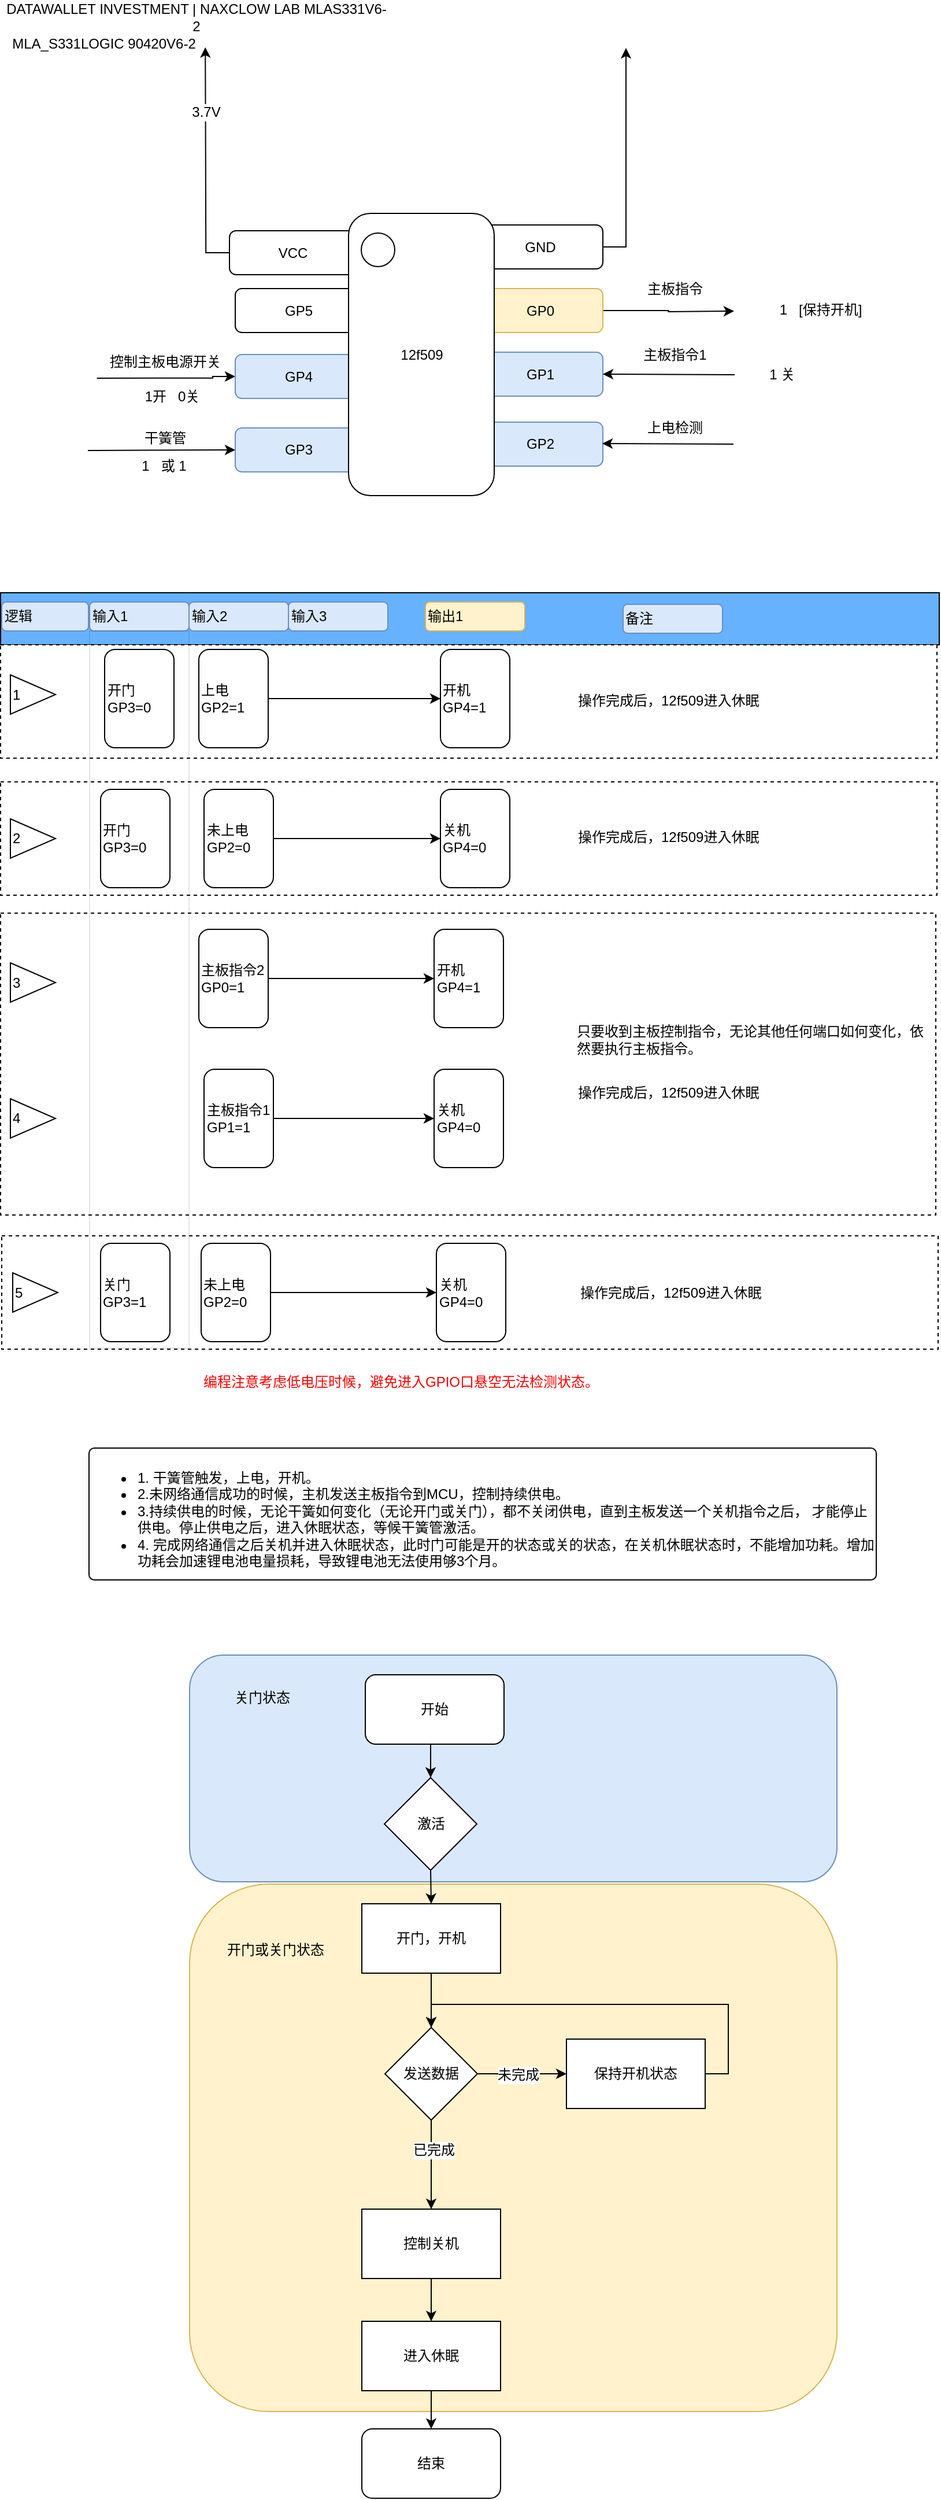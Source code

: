 <mxfile version="10.6.3" type="github"><diagram id="Xo4zGjJ7ZcX44FIeGbox" name="Page-1"><mxGraphModel dx="744" dy="438" grid="0" gridSize="10" guides="1" tooltips="1" connect="1" arrows="1" fold="1" page="1" pageScale="1" pageWidth="827" pageHeight="2500" background="#ffffff" math="0" shadow="0"><root><mxCell id="0"/><mxCell id="1" parent="0"/><mxCell id="-ZDEWKCSgK4aVQdzyGV3-27" value="" style="rounded=1;whiteSpace=wrap;html=1;align=center;fillColor=#dae8fc;strokeColor=#6c8ebf;" vertex="1" parent="1"><mxGeometry x="167" y="1457" width="560" height="196" as="geometry"/></mxCell><mxCell id="-ZDEWKCSgK4aVQdzyGV3-26" value="" style="rounded=1;whiteSpace=wrap;html=1;align=center;fillColor=#fff2cc;strokeColor=#d6b656;" vertex="1" parent="1"><mxGeometry x="167" y="1655" width="560" height="456" as="geometry"/></mxCell><mxCell id="wzxUXVamWLsgUI1HVRW6-111" value="" style="rounded=0;whiteSpace=wrap;html=1;strokeColor=#000000;fontColor=#000000;align=left;fillColor=#66B2FF;" parent="1" vertex="1"><mxGeometry x="3.5" y="538.5" width="812" height="45" as="geometry"/></mxCell><mxCell id="wzxUXVamWLsgUI1HVRW6-102" value="" style="rounded=0;whiteSpace=wrap;html=1;dashed=1;align=left;" parent="1" vertex="1"><mxGeometry x="4.5" y="1094.5" width="810" height="98" as="geometry"/></mxCell><mxCell id="wzxUXVamWLsgUI1HVRW6-101" value="" style="rounded=0;whiteSpace=wrap;html=1;dashed=1;align=left;" parent="1" vertex="1"><mxGeometry x="3.5" y="702" width="810" height="98" as="geometry"/></mxCell><mxCell id="wzxUXVamWLsgUI1HVRW6-100" value="" style="rounded=0;whiteSpace=wrap;html=1;dashed=1;align=left;" parent="1" vertex="1"><mxGeometry x="3.5" y="583.5" width="810" height="98" as="geometry"/></mxCell><mxCell id="wzxUXVamWLsgUI1HVRW6-99" value="" style="rounded=0;whiteSpace=wrap;html=1;align=left;dashed=1;" parent="1" vertex="1"><mxGeometry x="3.5" y="815.5" width="809" height="261" as="geometry"/></mxCell><mxCell id="wzxUXVamWLsgUI1HVRW6-13" style="edgeStyle=orthogonalEdgeStyle;rounded=0;orthogonalLoop=1;jettySize=auto;html=1;exitX=1;exitY=0.5;exitDx=0;exitDy=0;" parent="1" source="wzxUXVamWLsgUI1HVRW6-2" edge="1"><mxGeometry relative="1" as="geometry"><mxPoint x="544.5" y="67.5" as="targetPoint"/><Array as="points"><mxPoint x="544.5" y="239.5"/><mxPoint x="544.5" y="67.5"/></Array></mxGeometry></mxCell><mxCell id="wzxUXVamWLsgUI1HVRW6-2" value="GND" style="rounded=1;whiteSpace=wrap;html=1;" parent="1" vertex="1"><mxGeometry x="415.5" y="220.5" width="109" height="38" as="geometry"/></mxCell><mxCell id="wzxUXVamWLsgUI1HVRW6-46" style="edgeStyle=orthogonalEdgeStyle;rounded=0;orthogonalLoop=1;jettySize=auto;html=1;exitX=1;exitY=0.5;exitDx=0;exitDy=0;" parent="1" source="wzxUXVamWLsgUI1HVRW6-3" edge="1"><mxGeometry relative="1" as="geometry"><mxPoint x="637.982" y="295" as="targetPoint"/></mxGeometry></mxCell><mxCell id="wzxUXVamWLsgUI1HVRW6-3" value="GP0" style="rounded=1;whiteSpace=wrap;html=1;fillColor=#fff2cc;strokeColor=#d6b656;" parent="1" vertex="1"><mxGeometry x="415.5" y="275.5" width="109" height="38" as="geometry"/></mxCell><mxCell id="wzxUXVamWLsgUI1HVRW6-4" value="GP1" style="rounded=1;whiteSpace=wrap;html=1;fillColor=#dae8fc;strokeColor=#6c8ebf;" parent="1" vertex="1"><mxGeometry x="415.5" y="330.5" width="109" height="38" as="geometry"/></mxCell><mxCell id="wzxUXVamWLsgUI1HVRW6-5" value="GP2&lt;br&gt;" style="rounded=1;whiteSpace=wrap;html=1;fillColor=#dae8fc;strokeColor=#6c8ebf;" parent="1" vertex="1"><mxGeometry x="415.5" y="391" width="109" height="38" as="geometry"/></mxCell><mxCell id="wzxUXVamWLsgUI1HVRW6-6" value="GP3&lt;br&gt;" style="rounded=1;whiteSpace=wrap;html=1;fillColor=#dae8fc;strokeColor=#6c8ebf;" parent="1" vertex="1"><mxGeometry x="206.5" y="396" width="109" height="38" as="geometry"/></mxCell><mxCell id="wzxUXVamWLsgUI1HVRW6-58" style="edgeStyle=orthogonalEdgeStyle;rounded=0;orthogonalLoop=1;jettySize=auto;html=1;exitX=0;exitY=0.5;exitDx=0;exitDy=0;endArrow=none;endFill=0;startArrow=classic;startFill=1;entryX=-0.024;entryY=1.32;entryDx=0;entryDy=0;entryPerimeter=0;" parent="1" source="wzxUXVamWLsgUI1HVRW6-7" target="wzxUXVamWLsgUI1HVRW6-59" edge="1"><mxGeometry relative="1" as="geometry"><mxPoint x="109.649" y="352" as="targetPoint"/><Array as="points"><mxPoint x="187" y="351.5"/><mxPoint x="187" y="352.5"/></Array></mxGeometry></mxCell><mxCell id="wzxUXVamWLsgUI1HVRW6-7" value="GP4&lt;br&gt;" style="rounded=1;whiteSpace=wrap;html=1;fillColor=#dae8fc;strokeColor=#6c8ebf;" parent="1" vertex="1"><mxGeometry x="206.5" y="332.5" width="109" height="38" as="geometry"/></mxCell><mxCell id="wzxUXVamWLsgUI1HVRW6-8" value="GP5&lt;br&gt;" style="rounded=1;whiteSpace=wrap;html=1;" parent="1" vertex="1"><mxGeometry x="206.5" y="275.5" width="109" height="38" as="geometry"/></mxCell><mxCell id="wzxUXVamWLsgUI1HVRW6-12" style="edgeStyle=orthogonalEdgeStyle;rounded=0;orthogonalLoop=1;jettySize=auto;html=1;exitX=0;exitY=0.5;exitDx=0;exitDy=0;" parent="1" source="wzxUXVamWLsgUI1HVRW6-9" edge="1"><mxGeometry relative="1" as="geometry"><mxPoint x="180.601" y="66.836" as="targetPoint"/></mxGeometry></mxCell><mxCell id="wzxUXVamWLsgUI1HVRW6-15" value="3.7V" style="text;html=1;resizable=0;points=[];align=center;verticalAlign=middle;labelBackgroundColor=#ffffff;" parent="wzxUXVamWLsgUI1HVRW6-12" vertex="1" connectable="0"><mxGeometry x="0.432" relative="1" as="geometry"><mxPoint as="offset"/></mxGeometry></mxCell><mxCell id="wzxUXVamWLsgUI1HVRW6-9" value="VCC&lt;br&gt;" style="rounded=1;whiteSpace=wrap;html=1;" parent="1" vertex="1"><mxGeometry x="201.5" y="225.5" width="109" height="38" as="geometry"/></mxCell><mxCell id="wzxUXVamWLsgUI1HVRW6-1" value="12f509" style="rounded=1;whiteSpace=wrap;html=1;" parent="1" vertex="1"><mxGeometry x="304.5" y="210.5" width="126" height="244" as="geometry"/></mxCell><mxCell id="wzxUXVamWLsgUI1HVRW6-10" value="" style="ellipse;whiteSpace=wrap;html=1;aspect=fixed;" parent="1" vertex="1"><mxGeometry x="315.5" y="227.5" width="29" height="29" as="geometry"/></mxCell><mxCell id="wzxUXVamWLsgUI1HVRW6-47" value="主板指令" style="text;html=1;strokeColor=none;fillColor=none;align=center;verticalAlign=middle;whiteSpace=wrap;rounded=0;" parent="1" vertex="1"><mxGeometry x="530.5" y="267" width="112" height="17" as="geometry"/></mxCell><mxCell id="wzxUXVamWLsgUI1HVRW6-48" value="1&amp;nbsp; &amp;nbsp;[保持开机]" style="text;html=1;strokeColor=none;fillColor=none;align=center;verticalAlign=middle;whiteSpace=wrap;rounded=0;" parent="1" vertex="1"><mxGeometry x="661" y="285" width="104" height="18" as="geometry"/></mxCell><mxCell id="wzxUXVamWLsgUI1HVRW6-51" value="" style="endArrow=none;startArrow=classic;html=1;exitX=1;exitY=0.5;exitDx=0;exitDy=0;endFill=0;" parent="1" source="wzxUXVamWLsgUI1HVRW6-4" edge="1"><mxGeometry width="50" height="50" relative="1" as="geometry"><mxPoint x="540.5" y="374" as="sourcePoint"/><mxPoint x="638.5" y="350" as="targetPoint"/></mxGeometry></mxCell><mxCell id="wzxUXVamWLsgUI1HVRW6-53" value="主板指令1" style="text;html=1;strokeColor=none;fillColor=none;align=center;verticalAlign=middle;whiteSpace=wrap;rounded=0;" parent="1" vertex="1"><mxGeometry x="530.5" y="324" width="112" height="17" as="geometry"/></mxCell><mxCell id="wzxUXVamWLsgUI1HVRW6-54" value="1 关&amp;nbsp; &amp;nbsp; &amp;nbsp; &amp;nbsp;&amp;nbsp;" style="text;html=1;strokeColor=none;fillColor=none;align=center;verticalAlign=middle;whiteSpace=wrap;rounded=0;" parent="1" vertex="1"><mxGeometry x="637.5" y="340" width="110" height="20" as="geometry"/></mxCell><mxCell id="wzxUXVamWLsgUI1HVRW6-59" value="控制主板电源开关" style="text;html=1;strokeColor=none;fillColor=none;align=center;verticalAlign=middle;whiteSpace=wrap;rounded=0;" parent="1" vertex="1"><mxGeometry x="89.5" y="330.5" width="112" height="17" as="geometry"/></mxCell><mxCell id="wzxUXVamWLsgUI1HVRW6-60" value="1开&amp;nbsp; &amp;nbsp;0关" style="text;html=1;strokeColor=none;fillColor=none;align=center;verticalAlign=middle;whiteSpace=wrap;rounded=0;" parent="1" vertex="1"><mxGeometry x="96.5" y="358.5" width="110" height="20" as="geometry"/></mxCell><mxCell id="wzxUXVamWLsgUI1HVRW6-61" value="输入1" style="rounded=1;whiteSpace=wrap;html=1;align=left;fillColor=#dae8fc;strokeColor=#6c8ebf;" parent="1" vertex="1"><mxGeometry x="80.5" y="546.5" width="86" height="25" as="geometry"/></mxCell><mxCell id="wzxUXVamWLsgUI1HVRW6-62" value="输入2" style="rounded=1;whiteSpace=wrap;html=1;align=left;fillColor=#dae8fc;strokeColor=#6c8ebf;" parent="1" vertex="1"><mxGeometry x="166.5" y="546.5" width="86" height="25" as="geometry"/></mxCell><mxCell id="wzxUXVamWLsgUI1HVRW6-63" value="输入3" style="rounded=1;whiteSpace=wrap;html=1;align=left;fillColor=#dae8fc;strokeColor=#6c8ebf;" parent="1" vertex="1"><mxGeometry x="252.5" y="546.5" width="86" height="25" as="geometry"/></mxCell><mxCell id="wzxUXVamWLsgUI1HVRW6-64" value="" style="endArrow=classic;html=1;entryX=0;entryY=0.5;entryDx=0;entryDy=0;" parent="1" target="wzxUXVamWLsgUI1HVRW6-6" edge="1"><mxGeometry width="50" height="50" relative="1" as="geometry"><mxPoint x="79" y="415.5" as="sourcePoint"/><mxPoint x="129" y="396.5" as="targetPoint"/></mxGeometry></mxCell><mxCell id="wzxUXVamWLsgUI1HVRW6-65" value="干簧管" style="text;html=1;strokeColor=none;fillColor=none;align=center;verticalAlign=middle;whiteSpace=wrap;rounded=0;" parent="1" vertex="1"><mxGeometry x="89.5" y="396" width="112" height="17" as="geometry"/></mxCell><mxCell id="wzxUXVamWLsgUI1HVRW6-66" value="1&amp;nbsp; &amp;nbsp;或 1" style="text;html=1;strokeColor=none;fillColor=none;align=center;verticalAlign=middle;whiteSpace=wrap;rounded=0;" parent="1" vertex="1"><mxGeometry x="89.5" y="419" width="110" height="20" as="geometry"/></mxCell><mxCell id="wzxUXVamWLsgUI1HVRW6-67" value="开门&lt;br&gt;GP3=0&lt;br&gt;" style="rounded=1;whiteSpace=wrap;html=1;align=left;" parent="1" vertex="1"><mxGeometry x="93.5" y="587.5" width="60" height="85" as="geometry"/></mxCell><mxCell id="wzxUXVamWLsgUI1HVRW6-83" style="edgeStyle=orthogonalEdgeStyle;rounded=0;orthogonalLoop=1;jettySize=auto;html=1;exitX=1;exitY=0.5;exitDx=0;exitDy=0;entryX=0;entryY=0.5;entryDx=0;entryDy=0;startArrow=none;startFill=0;endArrow=classic;endFill=1;" parent="1" source="wzxUXVamWLsgUI1HVRW6-68" target="wzxUXVamWLsgUI1HVRW6-72" edge="1"><mxGeometry relative="1" as="geometry"/></mxCell><mxCell id="wzxUXVamWLsgUI1HVRW6-68" value="上电GP2=1&lt;br&gt;" style="rounded=1;whiteSpace=wrap;html=1;align=left;" parent="1" vertex="1"><mxGeometry x="175" y="587.5" width="60" height="85" as="geometry"/></mxCell><mxCell id="wzxUXVamWLsgUI1HVRW6-69" value="" style="endArrow=none;startArrow=classic;html=1;exitX=1;exitY=0.5;exitDx=0;exitDy=0;endFill=0;" parent="1" edge="1"><mxGeometry width="50" height="50" relative="1" as="geometry"><mxPoint x="524" y="409.5" as="sourcePoint"/><mxPoint x="637.5" y="410" as="targetPoint"/></mxGeometry></mxCell><mxCell id="wzxUXVamWLsgUI1HVRW6-70" value="上电检测" style="text;html=1;strokeColor=none;fillColor=none;align=center;verticalAlign=middle;whiteSpace=wrap;rounded=0;" parent="1" vertex="1"><mxGeometry x="530.5" y="387.5" width="112" height="17" as="geometry"/></mxCell><mxCell id="wzxUXVamWLsgUI1HVRW6-72" value="开机&lt;br&gt;GP4=1&lt;br&gt;" style="rounded=1;whiteSpace=wrap;html=1;align=left;" parent="1" vertex="1"><mxGeometry x="384" y="587.5" width="60" height="85" as="geometry"/></mxCell><mxCell id="wzxUXVamWLsgUI1HVRW6-73" value="输出1" style="rounded=1;whiteSpace=wrap;html=1;align=left;fillColor=#fff2cc;strokeColor=#d6b656;" parent="1" vertex="1"><mxGeometry x="371" y="546.5" width="86" height="25" as="geometry"/></mxCell><mxCell id="wzxUXVamWLsgUI1HVRW6-74" value="开门&lt;br&gt;GP3=0&lt;br&gt;" style="rounded=1;whiteSpace=wrap;html=1;align=left;" parent="1" vertex="1"><mxGeometry x="90" y="708.5" width="60" height="85" as="geometry"/></mxCell><mxCell id="wzxUXVamWLsgUI1HVRW6-84" style="edgeStyle=orthogonalEdgeStyle;rounded=0;orthogonalLoop=1;jettySize=auto;html=1;exitX=1;exitY=0.5;exitDx=0;exitDy=0;entryX=0;entryY=0.5;entryDx=0;entryDy=0;startArrow=none;startFill=0;endArrow=classic;endFill=1;" parent="1" source="wzxUXVamWLsgUI1HVRW6-75" target="wzxUXVamWLsgUI1HVRW6-76" edge="1"><mxGeometry relative="1" as="geometry"/></mxCell><mxCell id="wzxUXVamWLsgUI1HVRW6-75" value="未上电&lt;br&gt;GP2=0&lt;br&gt;" style="rounded=1;whiteSpace=wrap;html=1;align=left;" parent="1" vertex="1"><mxGeometry x="179.5" y="708.5" width="60" height="85" as="geometry"/></mxCell><mxCell id="wzxUXVamWLsgUI1HVRW6-76" value="关机&lt;br&gt;GP4=0&lt;br&gt;" style="rounded=1;whiteSpace=wrap;html=1;align=left;" parent="1" vertex="1"><mxGeometry x="384" y="708.5" width="60" height="85" as="geometry"/></mxCell><mxCell id="wzxUXVamWLsgUI1HVRW6-85" style="edgeStyle=orthogonalEdgeStyle;rounded=0;orthogonalLoop=1;jettySize=auto;html=1;exitX=1;exitY=0.5;exitDx=0;exitDy=0;entryX=0;entryY=0.5;entryDx=0;entryDy=0;startArrow=none;startFill=0;endArrow=classic;endFill=1;" parent="1" source="wzxUXVamWLsgUI1HVRW6-79" target="wzxUXVamWLsgUI1HVRW6-80" edge="1"><mxGeometry relative="1" as="geometry"/></mxCell><mxCell id="wzxUXVamWLsgUI1HVRW6-79" value="主板指令2&lt;br&gt;GP0=1&lt;br&gt;" style="rounded=1;whiteSpace=wrap;html=1;align=left;" parent="1" vertex="1"><mxGeometry x="175" y="829.5" width="60" height="85" as="geometry"/></mxCell><mxCell id="wzxUXVamWLsgUI1HVRW6-80" value="开机&lt;br&gt;GP4=1&lt;br&gt;" style="rounded=1;whiteSpace=wrap;html=1;align=left;" parent="1" vertex="1"><mxGeometry x="378.5" y="829.5" width="60" height="85" as="geometry"/></mxCell><mxCell id="wzxUXVamWLsgUI1HVRW6-87" style="edgeStyle=orthogonalEdgeStyle;rounded=0;orthogonalLoop=1;jettySize=auto;html=1;exitX=1;exitY=0.5;exitDx=0;exitDy=0;entryX=0;entryY=0.5;entryDx=0;entryDy=0;startArrow=none;startFill=0;endArrow=classic;endFill=1;" parent="1" source="wzxUXVamWLsgUI1HVRW6-82" target="wzxUXVamWLsgUI1HVRW6-86" edge="1"><mxGeometry relative="1" as="geometry"/></mxCell><mxCell id="wzxUXVamWLsgUI1HVRW6-82" value="主板指令1&lt;br&gt;GP1=1&lt;br&gt;" style="rounded=1;whiteSpace=wrap;html=1;align=left;" parent="1" vertex="1"><mxGeometry x="179.5" y="950.5" width="60" height="85" as="geometry"/></mxCell><mxCell id="wzxUXVamWLsgUI1HVRW6-86" value="关机&lt;br&gt;GP4=0&lt;br&gt;" style="rounded=1;whiteSpace=wrap;html=1;align=left;" parent="1" vertex="1"><mxGeometry x="378.5" y="950.5" width="60" height="85" as="geometry"/></mxCell><mxCell id="wzxUXVamWLsgUI1HVRW6-88" value="&lt;div style=&quot;text-align: left&quot;&gt;&lt;span&gt;只要收到主板控制指令，无论其他任何端口如何变化，依然要执行主板指令。&lt;/span&gt;&lt;/div&gt;" style="text;html=1;strokeColor=none;fillColor=none;align=center;verticalAlign=middle;whiteSpace=wrap;rounded=0;" parent="1" vertex="1"><mxGeometry x="500.5" y="884" width="302" height="82" as="geometry"/></mxCell><mxCell id="wzxUXVamWLsgUI1HVRW6-89" value="关门&lt;br&gt;GP3=1&lt;br&gt;" style="rounded=1;whiteSpace=wrap;html=1;align=left;" parent="1" vertex="1"><mxGeometry x="90" y="1101" width="60" height="85" as="geometry"/></mxCell><mxCell id="wzxUXVamWLsgUI1HVRW6-92" style="edgeStyle=orthogonalEdgeStyle;rounded=0;orthogonalLoop=1;jettySize=auto;html=1;exitX=1;exitY=0.5;exitDx=0;exitDy=0;entryX=0;entryY=0.5;entryDx=0;entryDy=0;startArrow=none;startFill=0;endArrow=classic;endFill=1;" parent="1" source="wzxUXVamWLsgUI1HVRW6-90" target="wzxUXVamWLsgUI1HVRW6-91" edge="1"><mxGeometry relative="1" as="geometry"/></mxCell><mxCell id="wzxUXVamWLsgUI1HVRW6-90" value="未上电&lt;br&gt;GP2=0&lt;br&gt;" style="rounded=1;whiteSpace=wrap;html=1;align=left;" parent="1" vertex="1"><mxGeometry x="177" y="1101" width="60" height="85" as="geometry"/></mxCell><mxCell id="wzxUXVamWLsgUI1HVRW6-91" value="关机&lt;br&gt;GP4=0&lt;br&gt;" style="rounded=1;whiteSpace=wrap;html=1;align=left;" parent="1" vertex="1"><mxGeometry x="380.5" y="1101" width="60" height="85" as="geometry"/></mxCell><mxCell id="wzxUXVamWLsgUI1HVRW6-94" value="1" style="triangle;whiteSpace=wrap;html=1;align=left;" parent="1" vertex="1"><mxGeometry x="12" y="609.5" width="39" height="34" as="geometry"/></mxCell><mxCell id="wzxUXVamWLsgUI1HVRW6-95" value="2" style="triangle;whiteSpace=wrap;html=1;align=left;" parent="1" vertex="1"><mxGeometry x="12" y="734" width="39" height="34" as="geometry"/></mxCell><mxCell id="wzxUXVamWLsgUI1HVRW6-96" value="3" style="triangle;whiteSpace=wrap;html=1;align=left;" parent="1" vertex="1"><mxGeometry x="12" y="858.5" width="39" height="34" as="geometry"/></mxCell><mxCell id="wzxUXVamWLsgUI1HVRW6-97" value="4" style="triangle;whiteSpace=wrap;html=1;align=left;" parent="1" vertex="1"><mxGeometry x="12" y="976" width="39" height="34" as="geometry"/></mxCell><mxCell id="wzxUXVamWLsgUI1HVRW6-98" value="5" style="triangle;whiteSpace=wrap;html=1;align=left;" parent="1" vertex="1"><mxGeometry x="14" y="1126.5" width="39" height="34" as="geometry"/></mxCell><mxCell id="wzxUXVamWLsgUI1HVRW6-103" value="&lt;div style=&quot;text-align: left&quot;&gt;&lt;span&gt;操作完成后，12f509进入休眠&lt;/span&gt;&lt;/div&gt;" style="text;html=1;strokeColor=none;fillColor=none;align=left;verticalAlign=middle;whiteSpace=wrap;rounded=0;fontColor=#000000;" parent="1" vertex="1"><mxGeometry x="500.5" y="590.5" width="302" height="82" as="geometry"/></mxCell><mxCell id="wzxUXVamWLsgUI1HVRW6-104" value="&lt;div style=&quot;text-align: left&quot;&gt;&lt;span&gt;操作完成后，12f509进入休眠&lt;/span&gt;&lt;/div&gt;" style="text;html=1;strokeColor=none;fillColor=none;align=left;verticalAlign=middle;whiteSpace=wrap;rounded=0;fontColor=#000000;" parent="1" vertex="1"><mxGeometry x="500.5" y="708.5" width="302" height="82" as="geometry"/></mxCell><mxCell id="wzxUXVamWLsgUI1HVRW6-105" value="&lt;div style=&quot;text-align: left&quot;&gt;&lt;span&gt;操作完成后，12f509进入休眠&lt;/span&gt;&lt;/div&gt;" style="text;html=1;strokeColor=none;fillColor=none;align=left;verticalAlign=middle;whiteSpace=wrap;rounded=0;fontColor=#000000;" parent="1" vertex="1"><mxGeometry x="500.5" y="964.5" width="240" height="12" as="geometry"/></mxCell><mxCell id="wzxUXVamWLsgUI1HVRW6-106" value="&lt;div style=&quot;text-align: left&quot;&gt;&lt;span&gt;操作完成后，12f509进入休眠&lt;/span&gt;&lt;/div&gt;" style="text;html=1;strokeColor=none;fillColor=none;align=left;verticalAlign=middle;whiteSpace=wrap;rounded=0;fontColor=#000000;" parent="1" vertex="1"><mxGeometry x="502.5" y="1137.5" width="240" height="12" as="geometry"/></mxCell><mxCell id="wzxUXVamWLsgUI1HVRW6-112" value="" style="rounded=0;whiteSpace=wrap;html=1;strokeColor=#000000;fontColor=#000000;align=left;fillColor=none;opacity=10;" parent="1" vertex="1"><mxGeometry x="80.5" y="571.5" width="86" height="620" as="geometry"/></mxCell><mxCell id="wzxUXVamWLsgUI1HVRW6-115" value="备注" style="rounded=1;whiteSpace=wrap;html=1;align=left;fillColor=#dae8fc;strokeColor=#6c8ebf;" parent="1" vertex="1"><mxGeometry x="542" y="548.5" width="86" height="25" as="geometry"/></mxCell><mxCell id="wzxUXVamWLsgUI1HVRW6-116" value="逻辑" style="rounded=1;whiteSpace=wrap;html=1;align=left;fillColor=#dae8fc;strokeColor=#6c8ebf;" parent="1" vertex="1"><mxGeometry x="4.5" y="546.5" width="75" height="25" as="geometry"/></mxCell><mxCell id="wzxUXVamWLsgUI1HVRW6-117" value="MLA_S331LOGIC 90420V6-2" style="text;html=1;strokeColor=none;fillColor=none;align=center;verticalAlign=middle;whiteSpace=wrap;rounded=0;fontColor=#000000;opacity=10;" parent="1" vertex="1"><mxGeometry x="6" y="52.5" width="174" height="23" as="geometry"/></mxCell><mxCell id="wzxUXVamWLsgUI1HVRW6-118" value="DATAWALLET INVESTMENT | NAXCLOW LAB MLAS331V6-2" style="text;html=1;strokeColor=none;fillColor=none;align=center;verticalAlign=middle;whiteSpace=wrap;rounded=0;fontColor=#000000;opacity=10;" parent="1" vertex="1"><mxGeometry x="5" y="29.5" width="336" height="23" as="geometry"/></mxCell><mxCell id="wzxUXVamWLsgUI1HVRW6-119" value="&lt;div style=&quot;text-align: left&quot;&gt;编程注意考虑低电压时候，避免进入GPIO口悬空无法检测状态。&lt;/div&gt;" style="text;html=1;strokeColor=none;fillColor=none;align=left;verticalAlign=middle;whiteSpace=wrap;rounded=0;fontColor=#FF0000;" parent="1" vertex="1"><mxGeometry x="177" y="1205.5" width="557" height="31" as="geometry"/></mxCell><mxCell id="-ZDEWKCSgK4aVQdzyGV3-1" value="&lt;ul&gt;&lt;li&gt;1. 干簧管触发，上电，开机。&lt;/li&gt;&lt;li&gt;2.未网络通信成功的时候，主机发送主板指令到MCU，控制持续供电。&lt;/li&gt;&lt;li&gt;3.持续供电的时候，无论干簧如何变化（无论开门或关门），都不关闭供电，直到主板发送一个关机指令之后， 才能停止供电。停止供电之后，进入休眠状态，等候干簧管激活。&lt;/li&gt;&lt;li&gt;4. 完成网络通信之后关机并进入休眠状态，此时门可能是开的状态或关的状态，在关机休眠状态时，不能增加功耗。增加功耗会加速锂电池电量损耗，导致锂电池无法使用够3个月。&lt;/li&gt;&lt;/ul&gt;&lt;br&gt;" style="rounded=1;whiteSpace=wrap;html=1;align=left;verticalAlign=top;arcSize=4;" vertex="1" parent="1"><mxGeometry x="80" y="1278" width="681" height="114" as="geometry"/></mxCell><mxCell id="-ZDEWKCSgK4aVQdzyGV3-4" style="edgeStyle=orthogonalEdgeStyle;rounded=0;orthogonalLoop=1;jettySize=auto;html=1;exitX=0.5;exitY=1;exitDx=0;exitDy=0;entryX=0.5;entryY=0;entryDx=0;entryDy=0;" edge="1" parent="1" source="-ZDEWKCSgK4aVQdzyGV3-2" target="-ZDEWKCSgK4aVQdzyGV3-3"><mxGeometry relative="1" as="geometry"/></mxCell><mxCell id="-ZDEWKCSgK4aVQdzyGV3-2" value="&lt;div style=&quot;text-align: center&quot;&gt;&lt;span&gt;开始&lt;/span&gt;&lt;/div&gt;" style="rounded=1;whiteSpace=wrap;html=1;align=center;" vertex="1" parent="1"><mxGeometry x="319" y="1474" width="120" height="60" as="geometry"/></mxCell><mxCell id="-ZDEWKCSgK4aVQdzyGV3-9" style="edgeStyle=orthogonalEdgeStyle;rounded=0;orthogonalLoop=1;jettySize=auto;html=1;exitX=0.5;exitY=1;exitDx=0;exitDy=0;entryX=0.5;entryY=0;entryDx=0;entryDy=0;" edge="1" parent="1" source="-ZDEWKCSgK4aVQdzyGV3-3" target="-ZDEWKCSgK4aVQdzyGV3-8"><mxGeometry relative="1" as="geometry"/></mxCell><mxCell id="-ZDEWKCSgK4aVQdzyGV3-3" value="激活" style="rhombus;whiteSpace=wrap;html=1;align=center;" vertex="1" parent="1"><mxGeometry x="335.5" y="1563" width="80" height="80" as="geometry"/></mxCell><mxCell id="-ZDEWKCSgK4aVQdzyGV3-19" style="edgeStyle=orthogonalEdgeStyle;rounded=0;orthogonalLoop=1;jettySize=auto;html=1;exitX=0.5;exitY=1;exitDx=0;exitDy=0;entryX=0.5;entryY=0;entryDx=0;entryDy=0;" edge="1" parent="1" source="-ZDEWKCSgK4aVQdzyGV3-8" target="-ZDEWKCSgK4aVQdzyGV3-11"><mxGeometry relative="1" as="geometry"/></mxCell><mxCell id="-ZDEWKCSgK4aVQdzyGV3-8" value="开门，开机" style="rounded=0;whiteSpace=wrap;html=1;align=center;" vertex="1" parent="1"><mxGeometry x="316" y="1672" width="120" height="60" as="geometry"/></mxCell><mxCell id="-ZDEWKCSgK4aVQdzyGV3-13" value="" style="edgeStyle=orthogonalEdgeStyle;rounded=0;orthogonalLoop=1;jettySize=auto;html=1;" edge="1" parent="1" source="-ZDEWKCSgK4aVQdzyGV3-11"><mxGeometry relative="1" as="geometry"><mxPoint x="493" y="1819" as="targetPoint"/></mxGeometry></mxCell><mxCell id="-ZDEWKCSgK4aVQdzyGV3-15" value="未完成" style="text;html=1;resizable=0;points=[];align=center;verticalAlign=middle;labelBackgroundColor=#ffffff;" vertex="1" connectable="0" parent="-ZDEWKCSgK4aVQdzyGV3-13"><mxGeometry x="0.342" y="1" relative="1" as="geometry"><mxPoint x="-16.5" y="1" as="offset"/></mxGeometry></mxCell><mxCell id="-ZDEWKCSgK4aVQdzyGV3-17" value="" style="edgeStyle=orthogonalEdgeStyle;rounded=0;orthogonalLoop=1;jettySize=auto;html=1;entryX=0.5;entryY=0;entryDx=0;entryDy=0;" edge="1" parent="1" source="-ZDEWKCSgK4aVQdzyGV3-11" target="-ZDEWKCSgK4aVQdzyGV3-18"><mxGeometry relative="1" as="geometry"><mxPoint x="373" y="1939" as="targetPoint"/><Array as="points"/></mxGeometry></mxCell><mxCell id="-ZDEWKCSgK4aVQdzyGV3-20" value="已完成" style="text;html=1;resizable=0;points=[];align=center;verticalAlign=middle;labelBackgroundColor=#ffffff;" vertex="1" connectable="0" parent="-ZDEWKCSgK4aVQdzyGV3-17"><mxGeometry x="-0.322" y="2" relative="1" as="geometry"><mxPoint as="offset"/></mxGeometry></mxCell><mxCell id="-ZDEWKCSgK4aVQdzyGV3-11" value="发送数据" style="rhombus;whiteSpace=wrap;html=1;align=center;" vertex="1" parent="1"><mxGeometry x="336" y="1779" width="80" height="80" as="geometry"/></mxCell><mxCell id="-ZDEWKCSgK4aVQdzyGV3-21" style="edgeStyle=orthogonalEdgeStyle;rounded=0;orthogonalLoop=1;jettySize=auto;html=1;exitX=1;exitY=0.5;exitDx=0;exitDy=0;entryX=0.5;entryY=0;entryDx=0;entryDy=0;" edge="1" parent="1" source="-ZDEWKCSgK4aVQdzyGV3-14" target="-ZDEWKCSgK4aVQdzyGV3-11"><mxGeometry relative="1" as="geometry"><Array as="points"><mxPoint x="633" y="1819"/><mxPoint x="633" y="1759"/><mxPoint x="376" y="1759"/></Array></mxGeometry></mxCell><mxCell id="-ZDEWKCSgK4aVQdzyGV3-14" value="保持开机状态" style="rounded=0;whiteSpace=wrap;html=1;align=center;" vertex="1" parent="1"><mxGeometry x="493" y="1789" width="120" height="60" as="geometry"/></mxCell><mxCell id="-ZDEWKCSgK4aVQdzyGV3-23" style="edgeStyle=orthogonalEdgeStyle;rounded=0;orthogonalLoop=1;jettySize=auto;html=1;exitX=0.5;exitY=1;exitDx=0;exitDy=0;" edge="1" parent="1" source="-ZDEWKCSgK4aVQdzyGV3-18" target="-ZDEWKCSgK4aVQdzyGV3-22"><mxGeometry relative="1" as="geometry"/></mxCell><mxCell id="-ZDEWKCSgK4aVQdzyGV3-18" value="控制关机" style="rounded=0;whiteSpace=wrap;html=1;align=center;" vertex="1" parent="1"><mxGeometry x="316" y="1936" width="120" height="60" as="geometry"/></mxCell><mxCell id="-ZDEWKCSgK4aVQdzyGV3-25" style="edgeStyle=orthogonalEdgeStyle;rounded=0;orthogonalLoop=1;jettySize=auto;html=1;exitX=0.5;exitY=1;exitDx=0;exitDy=0;entryX=0.5;entryY=0;entryDx=0;entryDy=0;" edge="1" parent="1" source="-ZDEWKCSgK4aVQdzyGV3-22" target="-ZDEWKCSgK4aVQdzyGV3-24"><mxGeometry relative="1" as="geometry"/></mxCell><mxCell id="-ZDEWKCSgK4aVQdzyGV3-22" value="进入休眠" style="rounded=0;whiteSpace=wrap;html=1;align=center;" vertex="1" parent="1"><mxGeometry x="316" y="2033" width="120" height="60" as="geometry"/></mxCell><mxCell id="-ZDEWKCSgK4aVQdzyGV3-24" value="结束" style="rounded=1;whiteSpace=wrap;html=1;align=center;" vertex="1" parent="1"><mxGeometry x="316" y="2126" width="120" height="60" as="geometry"/></mxCell><mxCell id="-ZDEWKCSgK4aVQdzyGV3-28" value="关门状态" style="text;html=1;strokeColor=none;fillColor=none;align=center;verticalAlign=middle;whiteSpace=wrap;rounded=0;" vertex="1" parent="1"><mxGeometry x="195" y="1484" width="70" height="20" as="geometry"/></mxCell><mxCell id="-ZDEWKCSgK4aVQdzyGV3-29" value="开门或关门状态" style="text;html=1;strokeColor=none;fillColor=none;align=center;verticalAlign=middle;whiteSpace=wrap;rounded=0;" vertex="1" parent="1"><mxGeometry x="191" y="1702" width="101" height="20" as="geometry"/></mxCell></root></mxGraphModel></diagram></mxfile>